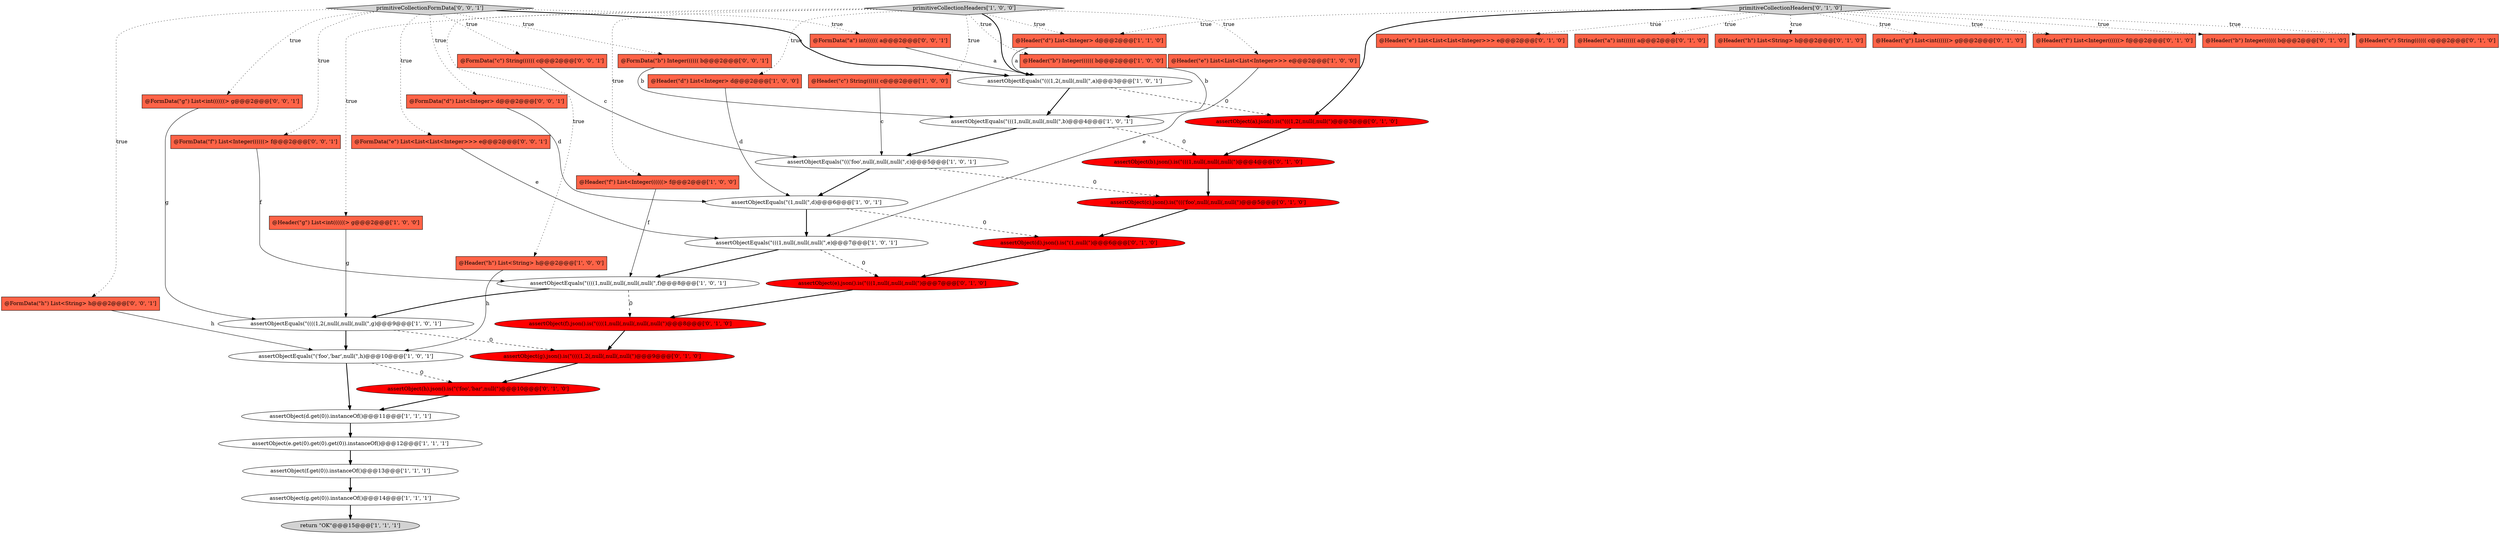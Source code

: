 digraph {
6 [style = filled, label = "@Header(\"b\") Integer(((((( b@@@2@@@['1', '0', '0']", fillcolor = tomato, shape = box image = "AAA0AAABBB1BBB"];
23 [style = filled, label = "@Header(\"e\") List<List<List<Integer>>> e@@@2@@@['0', '1', '0']", fillcolor = tomato, shape = box image = "AAA0AAABBB2BBB"];
39 [style = filled, label = "@FormData(\"g\") List<int((((((> g@@@2@@@['0', '0', '1']", fillcolor = tomato, shape = box image = "AAA0AAABBB3BBB"];
28 [style = filled, label = "assertObject(e).json().is(\"(((1,null(,null(,null(\")@@@7@@@['0', '1', '0']", fillcolor = red, shape = ellipse image = "AAA1AAABBB2BBB"];
16 [style = filled, label = "@Header(\"g\") List<int((((((> g@@@2@@@['1', '0', '0']", fillcolor = tomato, shape = box image = "AAA0AAABBB1BBB"];
7 [style = filled, label = "assertObject(e.get(0).get(0).get(0)).instanceOf()@@@12@@@['1', '1', '1']", fillcolor = white, shape = ellipse image = "AAA0AAABBB1BBB"];
19 [style = filled, label = "assertObject(f.get(0)).instanceOf()@@@13@@@['1', '1', '1']", fillcolor = white, shape = ellipse image = "AAA0AAABBB1BBB"];
37 [style = filled, label = "@Header(\"a\") int(((((( a@@@2@@@['0', '1', '0']", fillcolor = tomato, shape = box image = "AAA0AAABBB2BBB"];
24 [style = filled, label = "assertObject(d).json().is(\"(1,null(\")@@@6@@@['0', '1', '0']", fillcolor = red, shape = ellipse image = "AAA1AAABBB2BBB"];
20 [style = filled, label = "assertObjectEquals(\"((((1,2(,null(,null(,null(\",g)@@@9@@@['1', '0', '1']", fillcolor = white, shape = ellipse image = "AAA0AAABBB1BBB"];
11 [style = filled, label = "assertObjectEquals(\"('foo','bar',null(\",h)@@@10@@@['1', '0', '1']", fillcolor = white, shape = ellipse image = "AAA0AAABBB1BBB"];
3 [style = filled, label = "@Header(\"e\") List<List<List<Integer>>> e@@@2@@@['1', '0', '0']", fillcolor = tomato, shape = box image = "AAA0AAABBB1BBB"];
45 [style = filled, label = "@FormData(\"e\") List<List<List<Integer>>> e@@@2@@@['0', '0', '1']", fillcolor = tomato, shape = box image = "AAA0AAABBB3BBB"];
25 [style = filled, label = "assertObject(a).json().is(\"(((1,2(,null(,null(\")@@@3@@@['0', '1', '0']", fillcolor = red, shape = ellipse image = "AAA1AAABBB2BBB"];
36 [style = filled, label = "assertObject(h).json().is(\"('foo','bar',null(\")@@@10@@@['0', '1', '0']", fillcolor = red, shape = ellipse image = "AAA1AAABBB2BBB"];
14 [style = filled, label = "assertObjectEquals(\"(((1,null(,null(,null(\",e)@@@7@@@['1', '0', '1']", fillcolor = white, shape = ellipse image = "AAA0AAABBB1BBB"];
27 [style = filled, label = "@Header(\"h\") List<String> h@@@2@@@['0', '1', '0']", fillcolor = tomato, shape = box image = "AAA0AAABBB2BBB"];
9 [style = filled, label = "@Header(\"d\") List<Integer> d@@@2@@@['1', '0', '0']", fillcolor = tomato, shape = box image = "AAA0AAABBB1BBB"];
42 [style = filled, label = "@FormData(\"h\") List<String> h@@@2@@@['0', '0', '1']", fillcolor = tomato, shape = box image = "AAA0AAABBB3BBB"];
21 [style = filled, label = "@Header(\"d\") List<Integer> d@@@2@@@['1', '1', '0']", fillcolor = tomato, shape = box image = "AAA0AAABBB1BBB"];
38 [style = filled, label = "@FormData(\"d\") List<Integer> d@@@2@@@['0', '0', '1']", fillcolor = tomato, shape = box image = "AAA0AAABBB3BBB"];
31 [style = filled, label = "@Header(\"g\") List<int((((((> g@@@2@@@['0', '1', '0']", fillcolor = tomato, shape = box image = "AAA0AAABBB2BBB"];
4 [style = filled, label = "assertObjectEquals(\"((((1,null(,null(,null(,null(\",f)@@@8@@@['1', '0', '1']", fillcolor = white, shape = ellipse image = "AAA0AAABBB1BBB"];
2 [style = filled, label = "return \"OK\"@@@15@@@['1', '1', '1']", fillcolor = lightgray, shape = ellipse image = "AAA0AAABBB1BBB"];
44 [style = filled, label = "primitiveCollectionFormData['0', '0', '1']", fillcolor = lightgray, shape = diamond image = "AAA0AAABBB3BBB"];
18 [style = filled, label = "assertObjectEquals(\"(1,null(\",d)@@@6@@@['1', '0', '1']", fillcolor = white, shape = ellipse image = "AAA0AAABBB1BBB"];
34 [style = filled, label = "primitiveCollectionHeaders['0', '1', '0']", fillcolor = lightgray, shape = diamond image = "AAA0AAABBB2BBB"];
1 [style = filled, label = "@Header(\"f\") List<Integer((((((> f@@@2@@@['1', '0', '0']", fillcolor = tomato, shape = box image = "AAA0AAABBB1BBB"];
40 [style = filled, label = "@FormData(\"f\") List<Integer((((((> f@@@2@@@['0', '0', '1']", fillcolor = tomato, shape = box image = "AAA0AAABBB3BBB"];
43 [style = filled, label = "@FormData(\"c\") String(((((( c@@@2@@@['0', '0', '1']", fillcolor = tomato, shape = box image = "AAA0AAABBB3BBB"];
10 [style = filled, label = "assertObjectEquals(\"(((1,2(,null(,null(\",a)@@@3@@@['1', '0', '1']", fillcolor = white, shape = ellipse image = "AAA0AAABBB1BBB"];
15 [style = filled, label = "assertObjectEquals(\"(((1,null(,null(,null(\",b)@@@4@@@['1', '0', '1']", fillcolor = white, shape = ellipse image = "AAA0AAABBB1BBB"];
32 [style = filled, label = "assertObject(b).json().is(\"(((1,null(,null(,null(\")@@@4@@@['0', '1', '0']", fillcolor = red, shape = ellipse image = "AAA1AAABBB2BBB"];
5 [style = filled, label = "primitiveCollectionHeaders['1', '0', '0']", fillcolor = lightgray, shape = diamond image = "AAA0AAABBB1BBB"];
46 [style = filled, label = "@FormData(\"a\") int(((((( a@@@2@@@['0', '0', '1']", fillcolor = tomato, shape = box image = "AAA0AAABBB3BBB"];
30 [style = filled, label = "@Header(\"f\") List<Integer((((((> f@@@2@@@['0', '1', '0']", fillcolor = tomato, shape = box image = "AAA0AAABBB2BBB"];
0 [style = filled, label = "@Header(\"c\") String(((((( c@@@2@@@['1', '0', '0']", fillcolor = tomato, shape = box image = "AAA0AAABBB1BBB"];
33 [style = filled, label = "@Header(\"b\") Integer(((((( b@@@2@@@['0', '1', '0']", fillcolor = tomato, shape = box image = "AAA0AAABBB2BBB"];
29 [style = filled, label = "assertObject(g).json().is(\"((((1,2(,null(,null(,null(\")@@@9@@@['0', '1', '0']", fillcolor = red, shape = ellipse image = "AAA1AAABBB2BBB"];
8 [style = filled, label = "@Header(\"h\") List<String> h@@@2@@@['1', '0', '0']", fillcolor = tomato, shape = box image = "AAA0AAABBB1BBB"];
26 [style = filled, label = "assertObject(f).json().is(\"((((1,null(,null(,null(,null(\")@@@8@@@['0', '1', '0']", fillcolor = red, shape = ellipse image = "AAA1AAABBB2BBB"];
12 [style = filled, label = "assertObject(d.get(0)).instanceOf()@@@11@@@['1', '1', '1']", fillcolor = white, shape = ellipse image = "AAA0AAABBB1BBB"];
17 [style = filled, label = "assertObjectEquals(\"((('foo',null(,null(,null(\",c)@@@5@@@['1', '0', '1']", fillcolor = white, shape = ellipse image = "AAA0AAABBB1BBB"];
13 [style = filled, label = "assertObject(g.get(0)).instanceOf()@@@14@@@['1', '1', '1']", fillcolor = white, shape = ellipse image = "AAA0AAABBB1BBB"];
35 [style = filled, label = "assertObject(c).json().is(\"((('foo',null(,null(,null(\")@@@5@@@['0', '1', '0']", fillcolor = red, shape = ellipse image = "AAA1AAABBB2BBB"];
22 [style = filled, label = "@Header(\"c\") String(((((( c@@@2@@@['0', '1', '0']", fillcolor = tomato, shape = box image = "AAA0AAABBB2BBB"];
41 [style = filled, label = "@FormData(\"b\") Integer(((((( b@@@2@@@['0', '0', '1']", fillcolor = tomato, shape = box image = "AAA0AAABBB3BBB"];
29->36 [style = bold, label=""];
32->35 [style = bold, label=""];
5->10 [style = bold, label=""];
24->28 [style = bold, label=""];
9->18 [style = solid, label="d"];
34->21 [style = dotted, label="true"];
34->25 [style = bold, label=""];
10->15 [style = bold, label=""];
8->11 [style = solid, label="h"];
14->28 [style = dashed, label="0"];
44->43 [style = dotted, label="true"];
0->17 [style = solid, label="c"];
26->29 [style = bold, label=""];
5->1 [style = dotted, label="true"];
44->46 [style = dotted, label="true"];
17->35 [style = dashed, label="0"];
25->32 [style = bold, label=""];
44->10 [style = bold, label=""];
5->6 [style = dotted, label="true"];
45->14 [style = solid, label="e"];
44->39 [style = dotted, label="true"];
38->18 [style = solid, label="d"];
28->26 [style = bold, label=""];
15->32 [style = dashed, label="0"];
11->12 [style = bold, label=""];
5->0 [style = dotted, label="true"];
36->12 [style = bold, label=""];
42->11 [style = solid, label="h"];
20->11 [style = bold, label=""];
5->3 [style = dotted, label="true"];
4->26 [style = dashed, label="0"];
11->36 [style = dashed, label="0"];
12->7 [style = bold, label=""];
20->29 [style = dashed, label="0"];
35->24 [style = bold, label=""];
34->23 [style = dotted, label="true"];
34->22 [style = dotted, label="true"];
16->20 [style = solid, label="g"];
15->17 [style = bold, label=""];
34->31 [style = dotted, label="true"];
6->15 [style = solid, label="b"];
34->27 [style = dotted, label="true"];
19->13 [style = bold, label=""];
44->42 [style = dotted, label="true"];
44->38 [style = dotted, label="true"];
44->45 [style = dotted, label="true"];
44->40 [style = dotted, label="true"];
43->17 [style = solid, label="c"];
4->20 [style = bold, label=""];
13->2 [style = bold, label=""];
5->16 [style = dotted, label="true"];
34->33 [style = dotted, label="true"];
46->10 [style = solid, label="a"];
40->4 [style = solid, label="f"];
5->9 [style = dotted, label="true"];
5->21 [style = dotted, label="true"];
5->8 [style = dotted, label="true"];
3->14 [style = solid, label="e"];
39->20 [style = solid, label="g"];
41->15 [style = solid, label="b"];
7->19 [style = bold, label=""];
18->14 [style = bold, label=""];
1->4 [style = solid, label="f"];
34->37 [style = dotted, label="true"];
17->18 [style = bold, label=""];
34->30 [style = dotted, label="true"];
44->41 [style = dotted, label="true"];
10->25 [style = dashed, label="0"];
18->24 [style = dashed, label="0"];
14->4 [style = bold, label=""];
21->10 [style = solid, label="a"];
}
